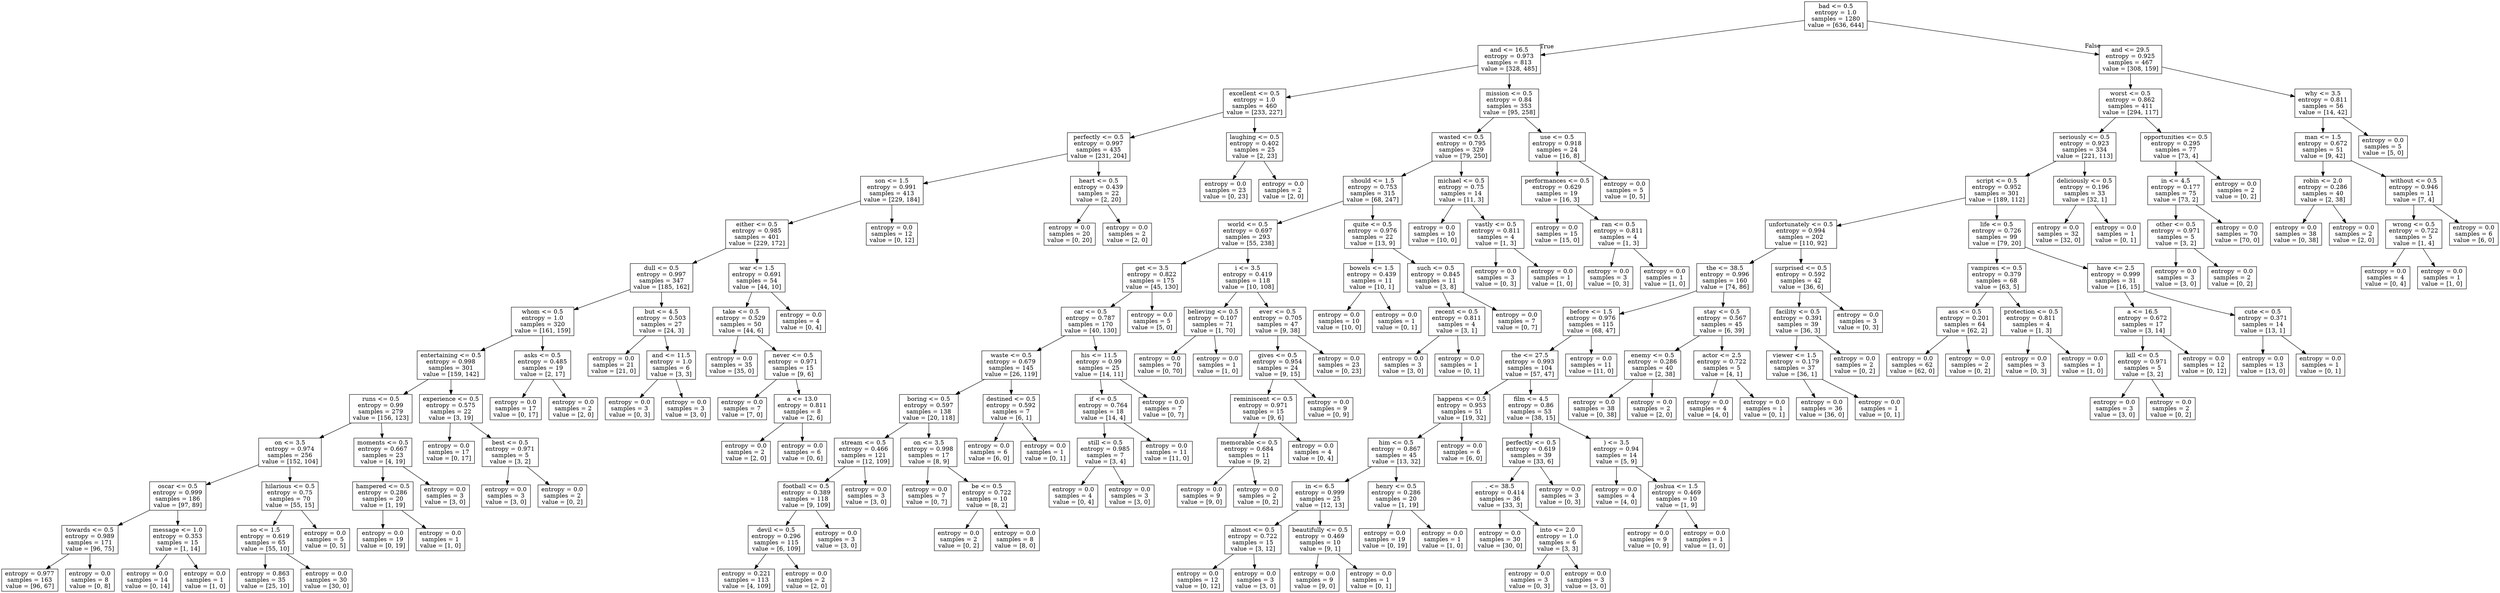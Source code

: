 digraph Tree {
node [shape=box] ;
0 [label="bad <= 0.5\nentropy = 1.0\nsamples = 1280\nvalue = [636, 644]"] ;
1 [label="and <= 16.5\nentropy = 0.973\nsamples = 813\nvalue = [328, 485]"] ;
0 -> 1 [labeldistance=2.5, labelangle=45, headlabel="True"] ;
2 [label="excellent <= 0.5\nentropy = 1.0\nsamples = 460\nvalue = [233, 227]"] ;
1 -> 2 ;
3 [label="perfectly <= 0.5\nentropy = 0.997\nsamples = 435\nvalue = [231, 204]"] ;
2 -> 3 ;
4 [label="son <= 1.5\nentropy = 0.991\nsamples = 413\nvalue = [229, 184]"] ;
3 -> 4 ;
5 [label="either <= 0.5\nentropy = 0.985\nsamples = 401\nvalue = [229, 172]"] ;
4 -> 5 ;
6 [label="dull <= 0.5\nentropy = 0.997\nsamples = 347\nvalue = [185, 162]"] ;
5 -> 6 ;
7 [label="whom <= 0.5\nentropy = 1.0\nsamples = 320\nvalue = [161, 159]"] ;
6 -> 7 ;
8 [label="entertaining <= 0.5\nentropy = 0.998\nsamples = 301\nvalue = [159, 142]"] ;
7 -> 8 ;
9 [label="runs <= 0.5\nentropy = 0.99\nsamples = 279\nvalue = [156, 123]"] ;
8 -> 9 ;
10 [label="on <= 3.5\nentropy = 0.974\nsamples = 256\nvalue = [152, 104]"] ;
9 -> 10 ;
11 [label="oscar <= 0.5\nentropy = 0.999\nsamples = 186\nvalue = [97, 89]"] ;
10 -> 11 ;
12 [label="towards <= 0.5\nentropy = 0.989\nsamples = 171\nvalue = [96, 75]"] ;
11 -> 12 ;
13 [label="entropy = 0.977\nsamples = 163\nvalue = [96, 67]"] ;
12 -> 13 ;
14 [label="entropy = 0.0\nsamples = 8\nvalue = [0, 8]"] ;
12 -> 14 ;
15 [label="message <= 1.0\nentropy = 0.353\nsamples = 15\nvalue = [1, 14]"] ;
11 -> 15 ;
16 [label="entropy = 0.0\nsamples = 14\nvalue = [0, 14]"] ;
15 -> 16 ;
17 [label="entropy = 0.0\nsamples = 1\nvalue = [1, 0]"] ;
15 -> 17 ;
18 [label="hilarious <= 0.5\nentropy = 0.75\nsamples = 70\nvalue = [55, 15]"] ;
10 -> 18 ;
19 [label="so <= 1.5\nentropy = 0.619\nsamples = 65\nvalue = [55, 10]"] ;
18 -> 19 ;
20 [label="entropy = 0.863\nsamples = 35\nvalue = [25, 10]"] ;
19 -> 20 ;
21 [label="entropy = 0.0\nsamples = 30\nvalue = [30, 0]"] ;
19 -> 21 ;
22 [label="entropy = 0.0\nsamples = 5\nvalue = [0, 5]"] ;
18 -> 22 ;
23 [label="moments <= 0.5\nentropy = 0.667\nsamples = 23\nvalue = [4, 19]"] ;
9 -> 23 ;
24 [label="hampered <= 0.5\nentropy = 0.286\nsamples = 20\nvalue = [1, 19]"] ;
23 -> 24 ;
25 [label="entropy = 0.0\nsamples = 19\nvalue = [0, 19]"] ;
24 -> 25 ;
26 [label="entropy = 0.0\nsamples = 1\nvalue = [1, 0]"] ;
24 -> 26 ;
27 [label="entropy = 0.0\nsamples = 3\nvalue = [3, 0]"] ;
23 -> 27 ;
28 [label="experience <= 0.5\nentropy = 0.575\nsamples = 22\nvalue = [3, 19]"] ;
8 -> 28 ;
29 [label="entropy = 0.0\nsamples = 17\nvalue = [0, 17]"] ;
28 -> 29 ;
30 [label="best <= 0.5\nentropy = 0.971\nsamples = 5\nvalue = [3, 2]"] ;
28 -> 30 ;
31 [label="entropy = 0.0\nsamples = 3\nvalue = [3, 0]"] ;
30 -> 31 ;
32 [label="entropy = 0.0\nsamples = 2\nvalue = [0, 2]"] ;
30 -> 32 ;
33 [label="asks <= 0.5\nentropy = 0.485\nsamples = 19\nvalue = [2, 17]"] ;
7 -> 33 ;
34 [label="entropy = 0.0\nsamples = 17\nvalue = [0, 17]"] ;
33 -> 34 ;
35 [label="entropy = 0.0\nsamples = 2\nvalue = [2, 0]"] ;
33 -> 35 ;
36 [label="but <= 4.5\nentropy = 0.503\nsamples = 27\nvalue = [24, 3]"] ;
6 -> 36 ;
37 [label="entropy = 0.0\nsamples = 21\nvalue = [21, 0]"] ;
36 -> 37 ;
38 [label="and <= 11.5\nentropy = 1.0\nsamples = 6\nvalue = [3, 3]"] ;
36 -> 38 ;
39 [label="entropy = 0.0\nsamples = 3\nvalue = [0, 3]"] ;
38 -> 39 ;
40 [label="entropy = 0.0\nsamples = 3\nvalue = [3, 0]"] ;
38 -> 40 ;
41 [label="war <= 1.5\nentropy = 0.691\nsamples = 54\nvalue = [44, 10]"] ;
5 -> 41 ;
42 [label="take <= 0.5\nentropy = 0.529\nsamples = 50\nvalue = [44, 6]"] ;
41 -> 42 ;
43 [label="entropy = 0.0\nsamples = 35\nvalue = [35, 0]"] ;
42 -> 43 ;
44 [label="never <= 0.5\nentropy = 0.971\nsamples = 15\nvalue = [9, 6]"] ;
42 -> 44 ;
45 [label="entropy = 0.0\nsamples = 7\nvalue = [7, 0]"] ;
44 -> 45 ;
46 [label="a <= 13.0\nentropy = 0.811\nsamples = 8\nvalue = [2, 6]"] ;
44 -> 46 ;
47 [label="entropy = 0.0\nsamples = 2\nvalue = [2, 0]"] ;
46 -> 47 ;
48 [label="entropy = 0.0\nsamples = 6\nvalue = [0, 6]"] ;
46 -> 48 ;
49 [label="entropy = 0.0\nsamples = 4\nvalue = [0, 4]"] ;
41 -> 49 ;
50 [label="entropy = 0.0\nsamples = 12\nvalue = [0, 12]"] ;
4 -> 50 ;
51 [label="heart <= 0.5\nentropy = 0.439\nsamples = 22\nvalue = [2, 20]"] ;
3 -> 51 ;
52 [label="entropy = 0.0\nsamples = 20\nvalue = [0, 20]"] ;
51 -> 52 ;
53 [label="entropy = 0.0\nsamples = 2\nvalue = [2, 0]"] ;
51 -> 53 ;
54 [label="laughing <= 0.5\nentropy = 0.402\nsamples = 25\nvalue = [2, 23]"] ;
2 -> 54 ;
55 [label="entropy = 0.0\nsamples = 23\nvalue = [0, 23]"] ;
54 -> 55 ;
56 [label="entropy = 0.0\nsamples = 2\nvalue = [2, 0]"] ;
54 -> 56 ;
57 [label="mission <= 0.5\nentropy = 0.84\nsamples = 353\nvalue = [95, 258]"] ;
1 -> 57 ;
58 [label="wasted <= 0.5\nentropy = 0.795\nsamples = 329\nvalue = [79, 250]"] ;
57 -> 58 ;
59 [label="should <= 1.5\nentropy = 0.753\nsamples = 315\nvalue = [68, 247]"] ;
58 -> 59 ;
60 [label="world <= 0.5\nentropy = 0.697\nsamples = 293\nvalue = [55, 238]"] ;
59 -> 60 ;
61 [label="get <= 3.5\nentropy = 0.822\nsamples = 175\nvalue = [45, 130]"] ;
60 -> 61 ;
62 [label="car <= 0.5\nentropy = 0.787\nsamples = 170\nvalue = [40, 130]"] ;
61 -> 62 ;
63 [label="waste <= 0.5\nentropy = 0.679\nsamples = 145\nvalue = [26, 119]"] ;
62 -> 63 ;
64 [label="boring <= 0.5\nentropy = 0.597\nsamples = 138\nvalue = [20, 118]"] ;
63 -> 64 ;
65 [label="stream <= 0.5\nentropy = 0.466\nsamples = 121\nvalue = [12, 109]"] ;
64 -> 65 ;
66 [label="football <= 0.5\nentropy = 0.389\nsamples = 118\nvalue = [9, 109]"] ;
65 -> 66 ;
67 [label="devil <= 0.5\nentropy = 0.296\nsamples = 115\nvalue = [6, 109]"] ;
66 -> 67 ;
68 [label="entropy = 0.221\nsamples = 113\nvalue = [4, 109]"] ;
67 -> 68 ;
69 [label="entropy = 0.0\nsamples = 2\nvalue = [2, 0]"] ;
67 -> 69 ;
70 [label="entropy = 0.0\nsamples = 3\nvalue = [3, 0]"] ;
66 -> 70 ;
71 [label="entropy = 0.0\nsamples = 3\nvalue = [3, 0]"] ;
65 -> 71 ;
72 [label="on <= 3.5\nentropy = 0.998\nsamples = 17\nvalue = [8, 9]"] ;
64 -> 72 ;
73 [label="entropy = 0.0\nsamples = 7\nvalue = [0, 7]"] ;
72 -> 73 ;
74 [label="be <= 0.5\nentropy = 0.722\nsamples = 10\nvalue = [8, 2]"] ;
72 -> 74 ;
75 [label="entropy = 0.0\nsamples = 2\nvalue = [0, 2]"] ;
74 -> 75 ;
76 [label="entropy = 0.0\nsamples = 8\nvalue = [8, 0]"] ;
74 -> 76 ;
77 [label="destined <= 0.5\nentropy = 0.592\nsamples = 7\nvalue = [6, 1]"] ;
63 -> 77 ;
78 [label="entropy = 0.0\nsamples = 6\nvalue = [6, 0]"] ;
77 -> 78 ;
79 [label="entropy = 0.0\nsamples = 1\nvalue = [0, 1]"] ;
77 -> 79 ;
80 [label="his <= 11.5\nentropy = 0.99\nsamples = 25\nvalue = [14, 11]"] ;
62 -> 80 ;
81 [label="if <= 0.5\nentropy = 0.764\nsamples = 18\nvalue = [14, 4]"] ;
80 -> 81 ;
82 [label="still <= 0.5\nentropy = 0.985\nsamples = 7\nvalue = [3, 4]"] ;
81 -> 82 ;
83 [label="entropy = 0.0\nsamples = 4\nvalue = [0, 4]"] ;
82 -> 83 ;
84 [label="entropy = 0.0\nsamples = 3\nvalue = [3, 0]"] ;
82 -> 84 ;
85 [label="entropy = 0.0\nsamples = 11\nvalue = [11, 0]"] ;
81 -> 85 ;
86 [label="entropy = 0.0\nsamples = 7\nvalue = [0, 7]"] ;
80 -> 86 ;
87 [label="entropy = 0.0\nsamples = 5\nvalue = [5, 0]"] ;
61 -> 87 ;
88 [label="i <= 3.5\nentropy = 0.419\nsamples = 118\nvalue = [10, 108]"] ;
60 -> 88 ;
89 [label="believing <= 0.5\nentropy = 0.107\nsamples = 71\nvalue = [1, 70]"] ;
88 -> 89 ;
90 [label="entropy = 0.0\nsamples = 70\nvalue = [0, 70]"] ;
89 -> 90 ;
91 [label="entropy = 0.0\nsamples = 1\nvalue = [1, 0]"] ;
89 -> 91 ;
92 [label="ever <= 0.5\nentropy = 0.705\nsamples = 47\nvalue = [9, 38]"] ;
88 -> 92 ;
93 [label="gives <= 0.5\nentropy = 0.954\nsamples = 24\nvalue = [9, 15]"] ;
92 -> 93 ;
94 [label="reminiscent <= 0.5\nentropy = 0.971\nsamples = 15\nvalue = [9, 6]"] ;
93 -> 94 ;
95 [label="memorable <= 0.5\nentropy = 0.684\nsamples = 11\nvalue = [9, 2]"] ;
94 -> 95 ;
96 [label="entropy = 0.0\nsamples = 9\nvalue = [9, 0]"] ;
95 -> 96 ;
97 [label="entropy = 0.0\nsamples = 2\nvalue = [0, 2]"] ;
95 -> 97 ;
98 [label="entropy = 0.0\nsamples = 4\nvalue = [0, 4]"] ;
94 -> 98 ;
99 [label="entropy = 0.0\nsamples = 9\nvalue = [0, 9]"] ;
93 -> 99 ;
100 [label="entropy = 0.0\nsamples = 23\nvalue = [0, 23]"] ;
92 -> 100 ;
101 [label="quite <= 0.5\nentropy = 0.976\nsamples = 22\nvalue = [13, 9]"] ;
59 -> 101 ;
102 [label="bowels <= 1.5\nentropy = 0.439\nsamples = 11\nvalue = [10, 1]"] ;
101 -> 102 ;
103 [label="entropy = 0.0\nsamples = 10\nvalue = [10, 0]"] ;
102 -> 103 ;
104 [label="entropy = 0.0\nsamples = 1\nvalue = [0, 1]"] ;
102 -> 104 ;
105 [label="such <= 0.5\nentropy = 0.845\nsamples = 11\nvalue = [3, 8]"] ;
101 -> 105 ;
106 [label="recent <= 0.5\nentropy = 0.811\nsamples = 4\nvalue = [3, 1]"] ;
105 -> 106 ;
107 [label="entropy = 0.0\nsamples = 3\nvalue = [3, 0]"] ;
106 -> 107 ;
108 [label="entropy = 0.0\nsamples = 1\nvalue = [0, 1]"] ;
106 -> 108 ;
109 [label="entropy = 0.0\nsamples = 7\nvalue = [0, 7]"] ;
105 -> 109 ;
110 [label="michael <= 0.5\nentropy = 0.75\nsamples = 14\nvalue = [11, 3]"] ;
58 -> 110 ;
111 [label="entropy = 0.0\nsamples = 10\nvalue = [10, 0]"] ;
110 -> 111 ;
112 [label="vastly <= 0.5\nentropy = 0.811\nsamples = 4\nvalue = [1, 3]"] ;
110 -> 112 ;
113 [label="entropy = 0.0\nsamples = 3\nvalue = [0, 3]"] ;
112 -> 113 ;
114 [label="entropy = 0.0\nsamples = 1\nvalue = [1, 0]"] ;
112 -> 114 ;
115 [label="use <= 0.5\nentropy = 0.918\nsamples = 24\nvalue = [16, 8]"] ;
57 -> 115 ;
116 [label="performances <= 0.5\nentropy = 0.629\nsamples = 19\nvalue = [16, 3]"] ;
115 -> 116 ;
117 [label="entropy = 0.0\nsamples = 15\nvalue = [15, 0]"] ;
116 -> 117 ;
118 [label="ran <= 0.5\nentropy = 0.811\nsamples = 4\nvalue = [1, 3]"] ;
116 -> 118 ;
119 [label="entropy = 0.0\nsamples = 3\nvalue = [0, 3]"] ;
118 -> 119 ;
120 [label="entropy = 0.0\nsamples = 1\nvalue = [1, 0]"] ;
118 -> 120 ;
121 [label="entropy = 0.0\nsamples = 5\nvalue = [0, 5]"] ;
115 -> 121 ;
122 [label="and <= 29.5\nentropy = 0.925\nsamples = 467\nvalue = [308, 159]"] ;
0 -> 122 [labeldistance=2.5, labelangle=-45, headlabel="False"] ;
123 [label="worst <= 0.5\nentropy = 0.862\nsamples = 411\nvalue = [294, 117]"] ;
122 -> 123 ;
124 [label="seriously <= 0.5\nentropy = 0.923\nsamples = 334\nvalue = [221, 113]"] ;
123 -> 124 ;
125 [label="script <= 0.5\nentropy = 0.952\nsamples = 301\nvalue = [189, 112]"] ;
124 -> 125 ;
126 [label="unfortunately <= 0.5\nentropy = 0.994\nsamples = 202\nvalue = [110, 92]"] ;
125 -> 126 ;
127 [label="the <= 38.5\nentropy = 0.996\nsamples = 160\nvalue = [74, 86]"] ;
126 -> 127 ;
128 [label="before <= 1.5\nentropy = 0.976\nsamples = 115\nvalue = [68, 47]"] ;
127 -> 128 ;
129 [label="the <= 27.5\nentropy = 0.993\nsamples = 104\nvalue = [57, 47]"] ;
128 -> 129 ;
130 [label="happens <= 0.5\nentropy = 0.953\nsamples = 51\nvalue = [19, 32]"] ;
129 -> 130 ;
131 [label="him <= 0.5\nentropy = 0.867\nsamples = 45\nvalue = [13, 32]"] ;
130 -> 131 ;
132 [label="in <= 6.5\nentropy = 0.999\nsamples = 25\nvalue = [12, 13]"] ;
131 -> 132 ;
133 [label="almost <= 0.5\nentropy = 0.722\nsamples = 15\nvalue = [3, 12]"] ;
132 -> 133 ;
134 [label="entropy = 0.0\nsamples = 12\nvalue = [0, 12]"] ;
133 -> 134 ;
135 [label="entropy = 0.0\nsamples = 3\nvalue = [3, 0]"] ;
133 -> 135 ;
136 [label="beautifully <= 0.5\nentropy = 0.469\nsamples = 10\nvalue = [9, 1]"] ;
132 -> 136 ;
137 [label="entropy = 0.0\nsamples = 9\nvalue = [9, 0]"] ;
136 -> 137 ;
138 [label="entropy = 0.0\nsamples = 1\nvalue = [0, 1]"] ;
136 -> 138 ;
139 [label="henry <= 0.5\nentropy = 0.286\nsamples = 20\nvalue = [1, 19]"] ;
131 -> 139 ;
140 [label="entropy = 0.0\nsamples = 19\nvalue = [0, 19]"] ;
139 -> 140 ;
141 [label="entropy = 0.0\nsamples = 1\nvalue = [1, 0]"] ;
139 -> 141 ;
142 [label="entropy = 0.0\nsamples = 6\nvalue = [6, 0]"] ;
130 -> 142 ;
143 [label="film <= 4.5\nentropy = 0.86\nsamples = 53\nvalue = [38, 15]"] ;
129 -> 143 ;
144 [label="perfectly <= 0.5\nentropy = 0.619\nsamples = 39\nvalue = [33, 6]"] ;
143 -> 144 ;
145 [label=". <= 38.5\nentropy = 0.414\nsamples = 36\nvalue = [33, 3]"] ;
144 -> 145 ;
146 [label="entropy = 0.0\nsamples = 30\nvalue = [30, 0]"] ;
145 -> 146 ;
147 [label="into <= 2.0\nentropy = 1.0\nsamples = 6\nvalue = [3, 3]"] ;
145 -> 147 ;
148 [label="entropy = 0.0\nsamples = 3\nvalue = [0, 3]"] ;
147 -> 148 ;
149 [label="entropy = 0.0\nsamples = 3\nvalue = [3, 0]"] ;
147 -> 149 ;
150 [label="entropy = 0.0\nsamples = 3\nvalue = [0, 3]"] ;
144 -> 150 ;
151 [label=") <= 3.5\nentropy = 0.94\nsamples = 14\nvalue = [5, 9]"] ;
143 -> 151 ;
152 [label="entropy = 0.0\nsamples = 4\nvalue = [4, 0]"] ;
151 -> 152 ;
153 [label="joshua <= 1.5\nentropy = 0.469\nsamples = 10\nvalue = [1, 9]"] ;
151 -> 153 ;
154 [label="entropy = 0.0\nsamples = 9\nvalue = [0, 9]"] ;
153 -> 154 ;
155 [label="entropy = 0.0\nsamples = 1\nvalue = [1, 0]"] ;
153 -> 155 ;
156 [label="entropy = 0.0\nsamples = 11\nvalue = [11, 0]"] ;
128 -> 156 ;
157 [label="stay <= 0.5\nentropy = 0.567\nsamples = 45\nvalue = [6, 39]"] ;
127 -> 157 ;
158 [label="enemy <= 0.5\nentropy = 0.286\nsamples = 40\nvalue = [2, 38]"] ;
157 -> 158 ;
159 [label="entropy = 0.0\nsamples = 38\nvalue = [0, 38]"] ;
158 -> 159 ;
160 [label="entropy = 0.0\nsamples = 2\nvalue = [2, 0]"] ;
158 -> 160 ;
161 [label="actor <= 2.5\nentropy = 0.722\nsamples = 5\nvalue = [4, 1]"] ;
157 -> 161 ;
162 [label="entropy = 0.0\nsamples = 4\nvalue = [4, 0]"] ;
161 -> 162 ;
163 [label="entropy = 0.0\nsamples = 1\nvalue = [0, 1]"] ;
161 -> 163 ;
164 [label="surprised <= 0.5\nentropy = 0.592\nsamples = 42\nvalue = [36, 6]"] ;
126 -> 164 ;
165 [label="facility <= 0.5\nentropy = 0.391\nsamples = 39\nvalue = [36, 3]"] ;
164 -> 165 ;
166 [label="viewer <= 1.5\nentropy = 0.179\nsamples = 37\nvalue = [36, 1]"] ;
165 -> 166 ;
167 [label="entropy = 0.0\nsamples = 36\nvalue = [36, 0]"] ;
166 -> 167 ;
168 [label="entropy = 0.0\nsamples = 1\nvalue = [0, 1]"] ;
166 -> 168 ;
169 [label="entropy = 0.0\nsamples = 2\nvalue = [0, 2]"] ;
165 -> 169 ;
170 [label="entropy = 0.0\nsamples = 3\nvalue = [0, 3]"] ;
164 -> 170 ;
171 [label="life <= 0.5\nentropy = 0.726\nsamples = 99\nvalue = [79, 20]"] ;
125 -> 171 ;
172 [label="vampires <= 0.5\nentropy = 0.379\nsamples = 68\nvalue = [63, 5]"] ;
171 -> 172 ;
173 [label="ass <= 0.5\nentropy = 0.201\nsamples = 64\nvalue = [62, 2]"] ;
172 -> 173 ;
174 [label="entropy = 0.0\nsamples = 62\nvalue = [62, 0]"] ;
173 -> 174 ;
175 [label="entropy = 0.0\nsamples = 2\nvalue = [0, 2]"] ;
173 -> 175 ;
176 [label="protection <= 0.5\nentropy = 0.811\nsamples = 4\nvalue = [1, 3]"] ;
172 -> 176 ;
177 [label="entropy = 0.0\nsamples = 3\nvalue = [0, 3]"] ;
176 -> 177 ;
178 [label="entropy = 0.0\nsamples = 1\nvalue = [1, 0]"] ;
176 -> 178 ;
179 [label="have <= 2.5\nentropy = 0.999\nsamples = 31\nvalue = [16, 15]"] ;
171 -> 179 ;
180 [label="a <= 16.5\nentropy = 0.672\nsamples = 17\nvalue = [3, 14]"] ;
179 -> 180 ;
181 [label="kill <= 0.5\nentropy = 0.971\nsamples = 5\nvalue = [3, 2]"] ;
180 -> 181 ;
182 [label="entropy = 0.0\nsamples = 3\nvalue = [3, 0]"] ;
181 -> 182 ;
183 [label="entropy = 0.0\nsamples = 2\nvalue = [0, 2]"] ;
181 -> 183 ;
184 [label="entropy = 0.0\nsamples = 12\nvalue = [0, 12]"] ;
180 -> 184 ;
185 [label="cute <= 0.5\nentropy = 0.371\nsamples = 14\nvalue = [13, 1]"] ;
179 -> 185 ;
186 [label="entropy = 0.0\nsamples = 13\nvalue = [13, 0]"] ;
185 -> 186 ;
187 [label="entropy = 0.0\nsamples = 1\nvalue = [0, 1]"] ;
185 -> 187 ;
188 [label="deliciously <= 0.5\nentropy = 0.196\nsamples = 33\nvalue = [32, 1]"] ;
124 -> 188 ;
189 [label="entropy = 0.0\nsamples = 32\nvalue = [32, 0]"] ;
188 -> 189 ;
190 [label="entropy = 0.0\nsamples = 1\nvalue = [0, 1]"] ;
188 -> 190 ;
191 [label="opportunities <= 0.5\nentropy = 0.295\nsamples = 77\nvalue = [73, 4]"] ;
123 -> 191 ;
192 [label="in <= 4.5\nentropy = 0.177\nsamples = 75\nvalue = [73, 2]"] ;
191 -> 192 ;
193 [label="other <= 0.5\nentropy = 0.971\nsamples = 5\nvalue = [3, 2]"] ;
192 -> 193 ;
194 [label="entropy = 0.0\nsamples = 3\nvalue = [3, 0]"] ;
193 -> 194 ;
195 [label="entropy = 0.0\nsamples = 2\nvalue = [0, 2]"] ;
193 -> 195 ;
196 [label="entropy = 0.0\nsamples = 70\nvalue = [70, 0]"] ;
192 -> 196 ;
197 [label="entropy = 0.0\nsamples = 2\nvalue = [0, 2]"] ;
191 -> 197 ;
198 [label="why <= 3.5\nentropy = 0.811\nsamples = 56\nvalue = [14, 42]"] ;
122 -> 198 ;
199 [label="man <= 1.5\nentropy = 0.672\nsamples = 51\nvalue = [9, 42]"] ;
198 -> 199 ;
200 [label="robin <= 2.0\nentropy = 0.286\nsamples = 40\nvalue = [2, 38]"] ;
199 -> 200 ;
201 [label="entropy = 0.0\nsamples = 38\nvalue = [0, 38]"] ;
200 -> 201 ;
202 [label="entropy = 0.0\nsamples = 2\nvalue = [2, 0]"] ;
200 -> 202 ;
203 [label="without <= 0.5\nentropy = 0.946\nsamples = 11\nvalue = [7, 4]"] ;
199 -> 203 ;
204 [label="wrong <= 0.5\nentropy = 0.722\nsamples = 5\nvalue = [1, 4]"] ;
203 -> 204 ;
205 [label="entropy = 0.0\nsamples = 4\nvalue = [0, 4]"] ;
204 -> 205 ;
206 [label="entropy = 0.0\nsamples = 1\nvalue = [1, 0]"] ;
204 -> 206 ;
207 [label="entropy = 0.0\nsamples = 6\nvalue = [6, 0]"] ;
203 -> 207 ;
208 [label="entropy = 0.0\nsamples = 5\nvalue = [5, 0]"] ;
198 -> 208 ;
}